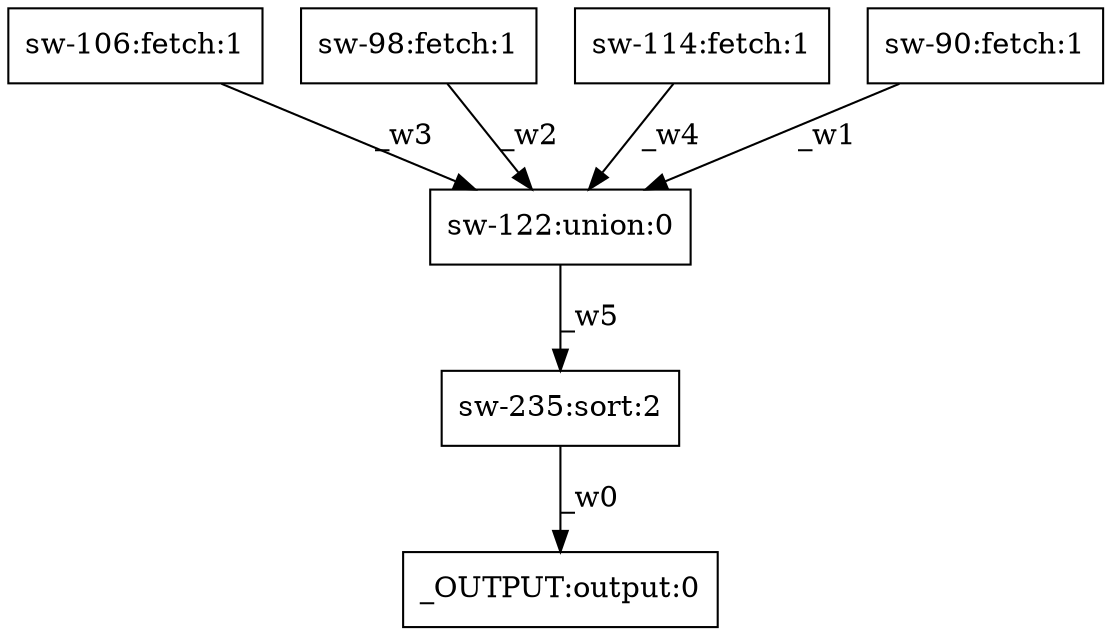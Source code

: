 digraph test1 { node [shape=box] "_OUTPUT" [label="_OUTPUT:output:0"];"sw-122" [label="sw-122:union:0"];"sw-106" [label="sw-106:fetch:1"];"sw-98" [label="sw-98:fetch:1"];"sw-235" [label="sw-235:sort:2"];"sw-114" [label="sw-114:fetch:1"];"sw-90" [label="sw-90:fetch:1"];"sw-235" -> "_OUTPUT" [label="_w0"];"sw-90" -> "sw-122" [label="_w1"];"sw-98" -> "sw-122" [label="_w2"];"sw-106" -> "sw-122" [label="_w3"];"sw-114" -> "sw-122" [label="_w4"];"sw-122" -> "sw-235" [label="_w5"];}